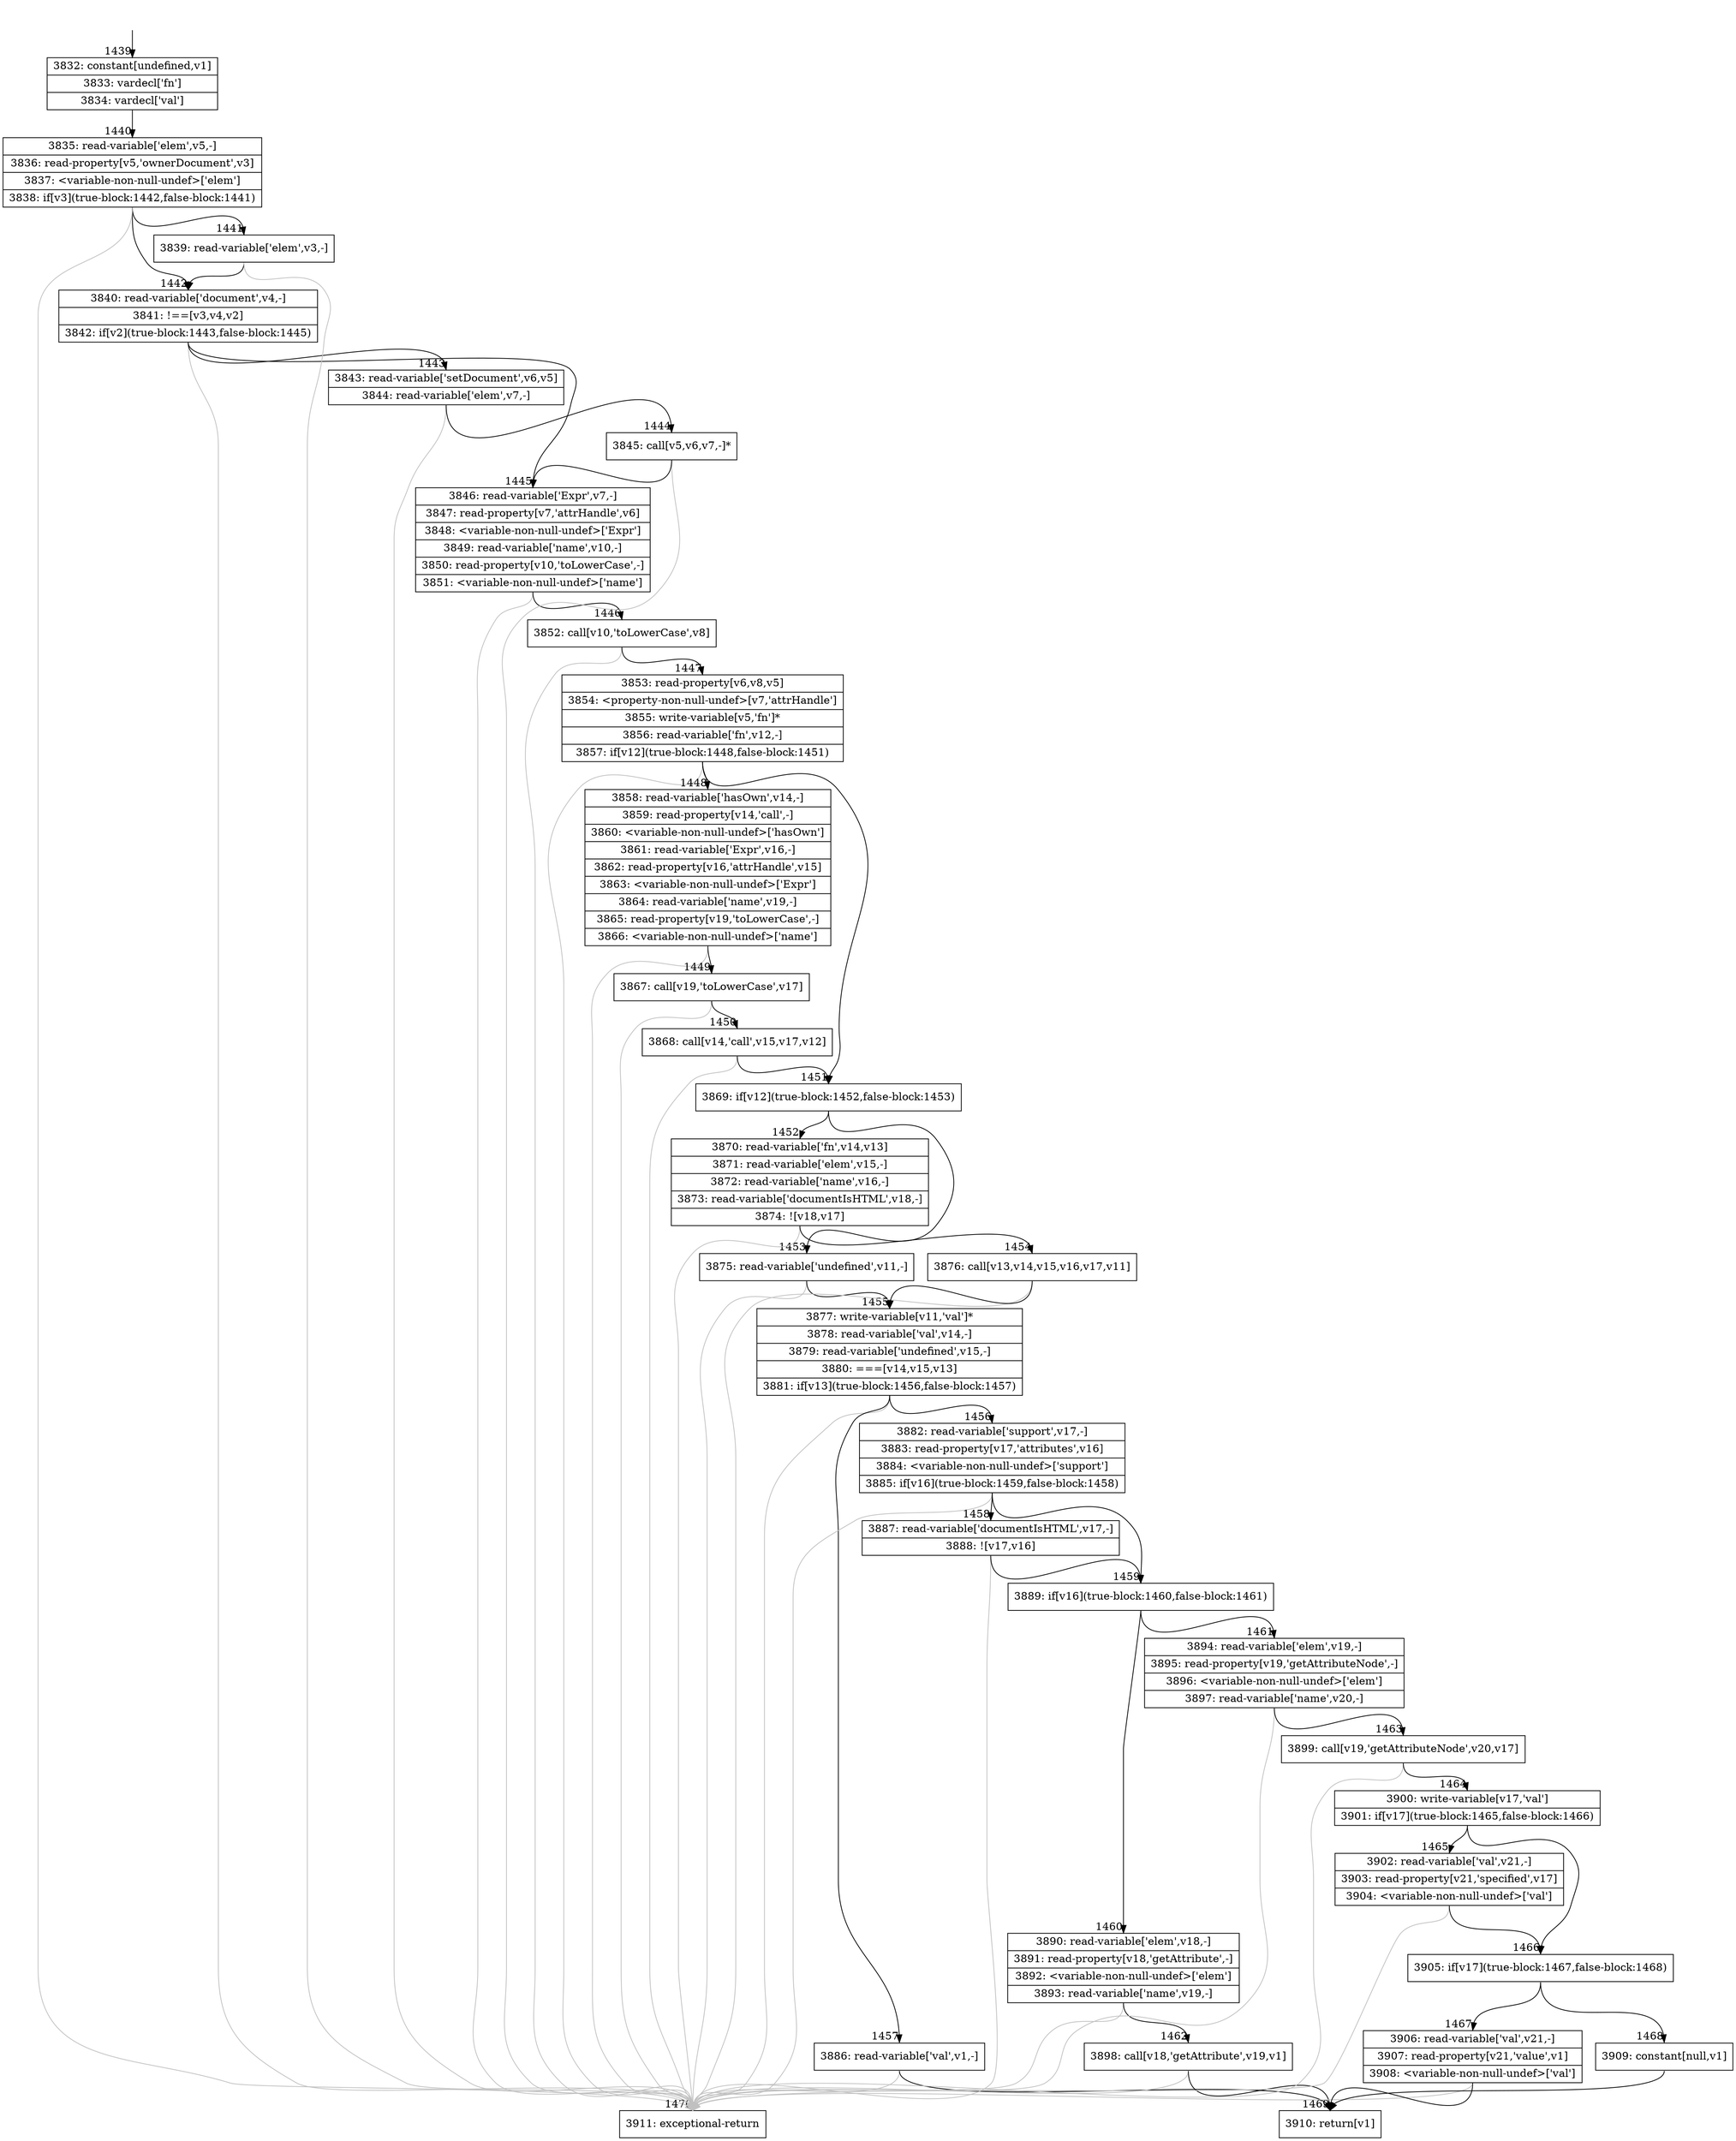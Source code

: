 digraph {
rankdir="TD"
BB_entry101[shape=none,label=""];
BB_entry101 -> BB1439 [tailport=s, headport=n, headlabel="    1439"]
BB1439 [shape=record label="{3832: constant[undefined,v1]|3833: vardecl['fn']|3834: vardecl['val']}" ] 
BB1439 -> BB1440 [tailport=s, headport=n, headlabel="      1440"]
BB1440 [shape=record label="{3835: read-variable['elem',v5,-]|3836: read-property[v5,'ownerDocument',v3]|3837: \<variable-non-null-undef\>['elem']|3838: if[v3](true-block:1442,false-block:1441)}" ] 
BB1440 -> BB1442 [tailport=s, headport=n, headlabel="      1442"]
BB1440 -> BB1441 [tailport=s, headport=n, headlabel="      1441"]
BB1440 -> BB1470 [tailport=s, headport=n, color=gray, headlabel="      1470"]
BB1441 [shape=record label="{3839: read-variable['elem',v3,-]}" ] 
BB1441 -> BB1442 [tailport=s, headport=n]
BB1441 -> BB1470 [tailport=s, headport=n, color=gray]
BB1442 [shape=record label="{3840: read-variable['document',v4,-]|3841: !==[v3,v4,v2]|3842: if[v2](true-block:1443,false-block:1445)}" ] 
BB1442 -> BB1443 [tailport=s, headport=n, headlabel="      1443"]
BB1442 -> BB1445 [tailport=s, headport=n, headlabel="      1445"]
BB1442 -> BB1470 [tailport=s, headport=n, color=gray]
BB1443 [shape=record label="{3843: read-variable['setDocument',v6,v5]|3844: read-variable['elem',v7,-]}" ] 
BB1443 -> BB1444 [tailport=s, headport=n, headlabel="      1444"]
BB1443 -> BB1470 [tailport=s, headport=n, color=gray]
BB1444 [shape=record label="{3845: call[v5,v6,v7,-]*}" ] 
BB1444 -> BB1445 [tailport=s, headport=n]
BB1444 -> BB1470 [tailport=s, headport=n, color=gray]
BB1445 [shape=record label="{3846: read-variable['Expr',v7,-]|3847: read-property[v7,'attrHandle',v6]|3848: \<variable-non-null-undef\>['Expr']|3849: read-variable['name',v10,-]|3850: read-property[v10,'toLowerCase',-]|3851: \<variable-non-null-undef\>['name']}" ] 
BB1445 -> BB1446 [tailport=s, headport=n, headlabel="      1446"]
BB1445 -> BB1470 [tailport=s, headport=n, color=gray]
BB1446 [shape=record label="{3852: call[v10,'toLowerCase',v8]}" ] 
BB1446 -> BB1447 [tailport=s, headport=n, headlabel="      1447"]
BB1446 -> BB1470 [tailport=s, headport=n, color=gray]
BB1447 [shape=record label="{3853: read-property[v6,v8,v5]|3854: \<property-non-null-undef\>[v7,'attrHandle']|3855: write-variable[v5,'fn']*|3856: read-variable['fn',v12,-]|3857: if[v12](true-block:1448,false-block:1451)}" ] 
BB1447 -> BB1451 [tailport=s, headport=n, headlabel="      1451"]
BB1447 -> BB1448 [tailport=s, headport=n, headlabel="      1448"]
BB1447 -> BB1470 [tailport=s, headport=n, color=gray]
BB1448 [shape=record label="{3858: read-variable['hasOwn',v14,-]|3859: read-property[v14,'call',-]|3860: \<variable-non-null-undef\>['hasOwn']|3861: read-variable['Expr',v16,-]|3862: read-property[v16,'attrHandle',v15]|3863: \<variable-non-null-undef\>['Expr']|3864: read-variable['name',v19,-]|3865: read-property[v19,'toLowerCase',-]|3866: \<variable-non-null-undef\>['name']}" ] 
BB1448 -> BB1449 [tailport=s, headport=n, headlabel="      1449"]
BB1448 -> BB1470 [tailport=s, headport=n, color=gray]
BB1449 [shape=record label="{3867: call[v19,'toLowerCase',v17]}" ] 
BB1449 -> BB1450 [tailport=s, headport=n, headlabel="      1450"]
BB1449 -> BB1470 [tailport=s, headport=n, color=gray]
BB1450 [shape=record label="{3868: call[v14,'call',v15,v17,v12]}" ] 
BB1450 -> BB1451 [tailport=s, headport=n]
BB1450 -> BB1470 [tailport=s, headport=n, color=gray]
BB1451 [shape=record label="{3869: if[v12](true-block:1452,false-block:1453)}" ] 
BB1451 -> BB1452 [tailport=s, headport=n, headlabel="      1452"]
BB1451 -> BB1453 [tailport=s, headport=n, headlabel="      1453"]
BB1452 [shape=record label="{3870: read-variable['fn',v14,v13]|3871: read-variable['elem',v15,-]|3872: read-variable['name',v16,-]|3873: read-variable['documentIsHTML',v18,-]|3874: ![v18,v17]}" ] 
BB1452 -> BB1454 [tailport=s, headport=n, headlabel="      1454"]
BB1452 -> BB1470 [tailport=s, headport=n, color=gray]
BB1453 [shape=record label="{3875: read-variable['undefined',v11,-]}" ] 
BB1453 -> BB1455 [tailport=s, headport=n, headlabel="      1455"]
BB1453 -> BB1470 [tailport=s, headport=n, color=gray]
BB1454 [shape=record label="{3876: call[v13,v14,v15,v16,v17,v11]}" ] 
BB1454 -> BB1455 [tailport=s, headport=n]
BB1454 -> BB1470 [tailport=s, headport=n, color=gray]
BB1455 [shape=record label="{3877: write-variable[v11,'val']*|3878: read-variable['val',v14,-]|3879: read-variable['undefined',v15,-]|3880: ===[v14,v15,v13]|3881: if[v13](true-block:1456,false-block:1457)}" ] 
BB1455 -> BB1456 [tailport=s, headport=n, headlabel="      1456"]
BB1455 -> BB1457 [tailport=s, headport=n, headlabel="      1457"]
BB1455 -> BB1470 [tailport=s, headport=n, color=gray]
BB1456 [shape=record label="{3882: read-variable['support',v17,-]|3883: read-property[v17,'attributes',v16]|3884: \<variable-non-null-undef\>['support']|3885: if[v16](true-block:1459,false-block:1458)}" ] 
BB1456 -> BB1459 [tailport=s, headport=n, headlabel="      1459"]
BB1456 -> BB1458 [tailport=s, headport=n, headlabel="      1458"]
BB1456 -> BB1470 [tailport=s, headport=n, color=gray]
BB1457 [shape=record label="{3886: read-variable['val',v1,-]}" ] 
BB1457 -> BB1469 [tailport=s, headport=n, headlabel="      1469"]
BB1457 -> BB1470 [tailport=s, headport=n, color=gray]
BB1458 [shape=record label="{3887: read-variable['documentIsHTML',v17,-]|3888: ![v17,v16]}" ] 
BB1458 -> BB1459 [tailport=s, headport=n]
BB1458 -> BB1470 [tailport=s, headport=n, color=gray]
BB1459 [shape=record label="{3889: if[v16](true-block:1460,false-block:1461)}" ] 
BB1459 -> BB1460 [tailport=s, headport=n, headlabel="      1460"]
BB1459 -> BB1461 [tailport=s, headport=n, headlabel="      1461"]
BB1460 [shape=record label="{3890: read-variable['elem',v18,-]|3891: read-property[v18,'getAttribute',-]|3892: \<variable-non-null-undef\>['elem']|3893: read-variable['name',v19,-]}" ] 
BB1460 -> BB1462 [tailport=s, headport=n, headlabel="      1462"]
BB1460 -> BB1470 [tailport=s, headport=n, color=gray]
BB1461 [shape=record label="{3894: read-variable['elem',v19,-]|3895: read-property[v19,'getAttributeNode',-]|3896: \<variable-non-null-undef\>['elem']|3897: read-variable['name',v20,-]}" ] 
BB1461 -> BB1463 [tailport=s, headport=n, headlabel="      1463"]
BB1461 -> BB1470 [tailport=s, headport=n, color=gray]
BB1462 [shape=record label="{3898: call[v18,'getAttribute',v19,v1]}" ] 
BB1462 -> BB1469 [tailport=s, headport=n]
BB1462 -> BB1470 [tailport=s, headport=n, color=gray]
BB1463 [shape=record label="{3899: call[v19,'getAttributeNode',v20,v17]}" ] 
BB1463 -> BB1464 [tailport=s, headport=n, headlabel="      1464"]
BB1463 -> BB1470 [tailport=s, headport=n, color=gray]
BB1464 [shape=record label="{3900: write-variable[v17,'val']|3901: if[v17](true-block:1465,false-block:1466)}" ] 
BB1464 -> BB1466 [tailport=s, headport=n, headlabel="      1466"]
BB1464 -> BB1465 [tailport=s, headport=n, headlabel="      1465"]
BB1465 [shape=record label="{3902: read-variable['val',v21,-]|3903: read-property[v21,'specified',v17]|3904: \<variable-non-null-undef\>['val']}" ] 
BB1465 -> BB1466 [tailport=s, headport=n]
BB1465 -> BB1470 [tailport=s, headport=n, color=gray]
BB1466 [shape=record label="{3905: if[v17](true-block:1467,false-block:1468)}" ] 
BB1466 -> BB1467 [tailport=s, headport=n, headlabel="      1467"]
BB1466 -> BB1468 [tailport=s, headport=n, headlabel="      1468"]
BB1467 [shape=record label="{3906: read-variable['val',v21,-]|3907: read-property[v21,'value',v1]|3908: \<variable-non-null-undef\>['val']}" ] 
BB1467 -> BB1469 [tailport=s, headport=n]
BB1467 -> BB1470 [tailport=s, headport=n, color=gray]
BB1468 [shape=record label="{3909: constant[null,v1]}" ] 
BB1468 -> BB1469 [tailport=s, headport=n]
BB1469 [shape=record label="{3910: return[v1]}" ] 
BB1470 [shape=record label="{3911: exceptional-return}" ] 
}
